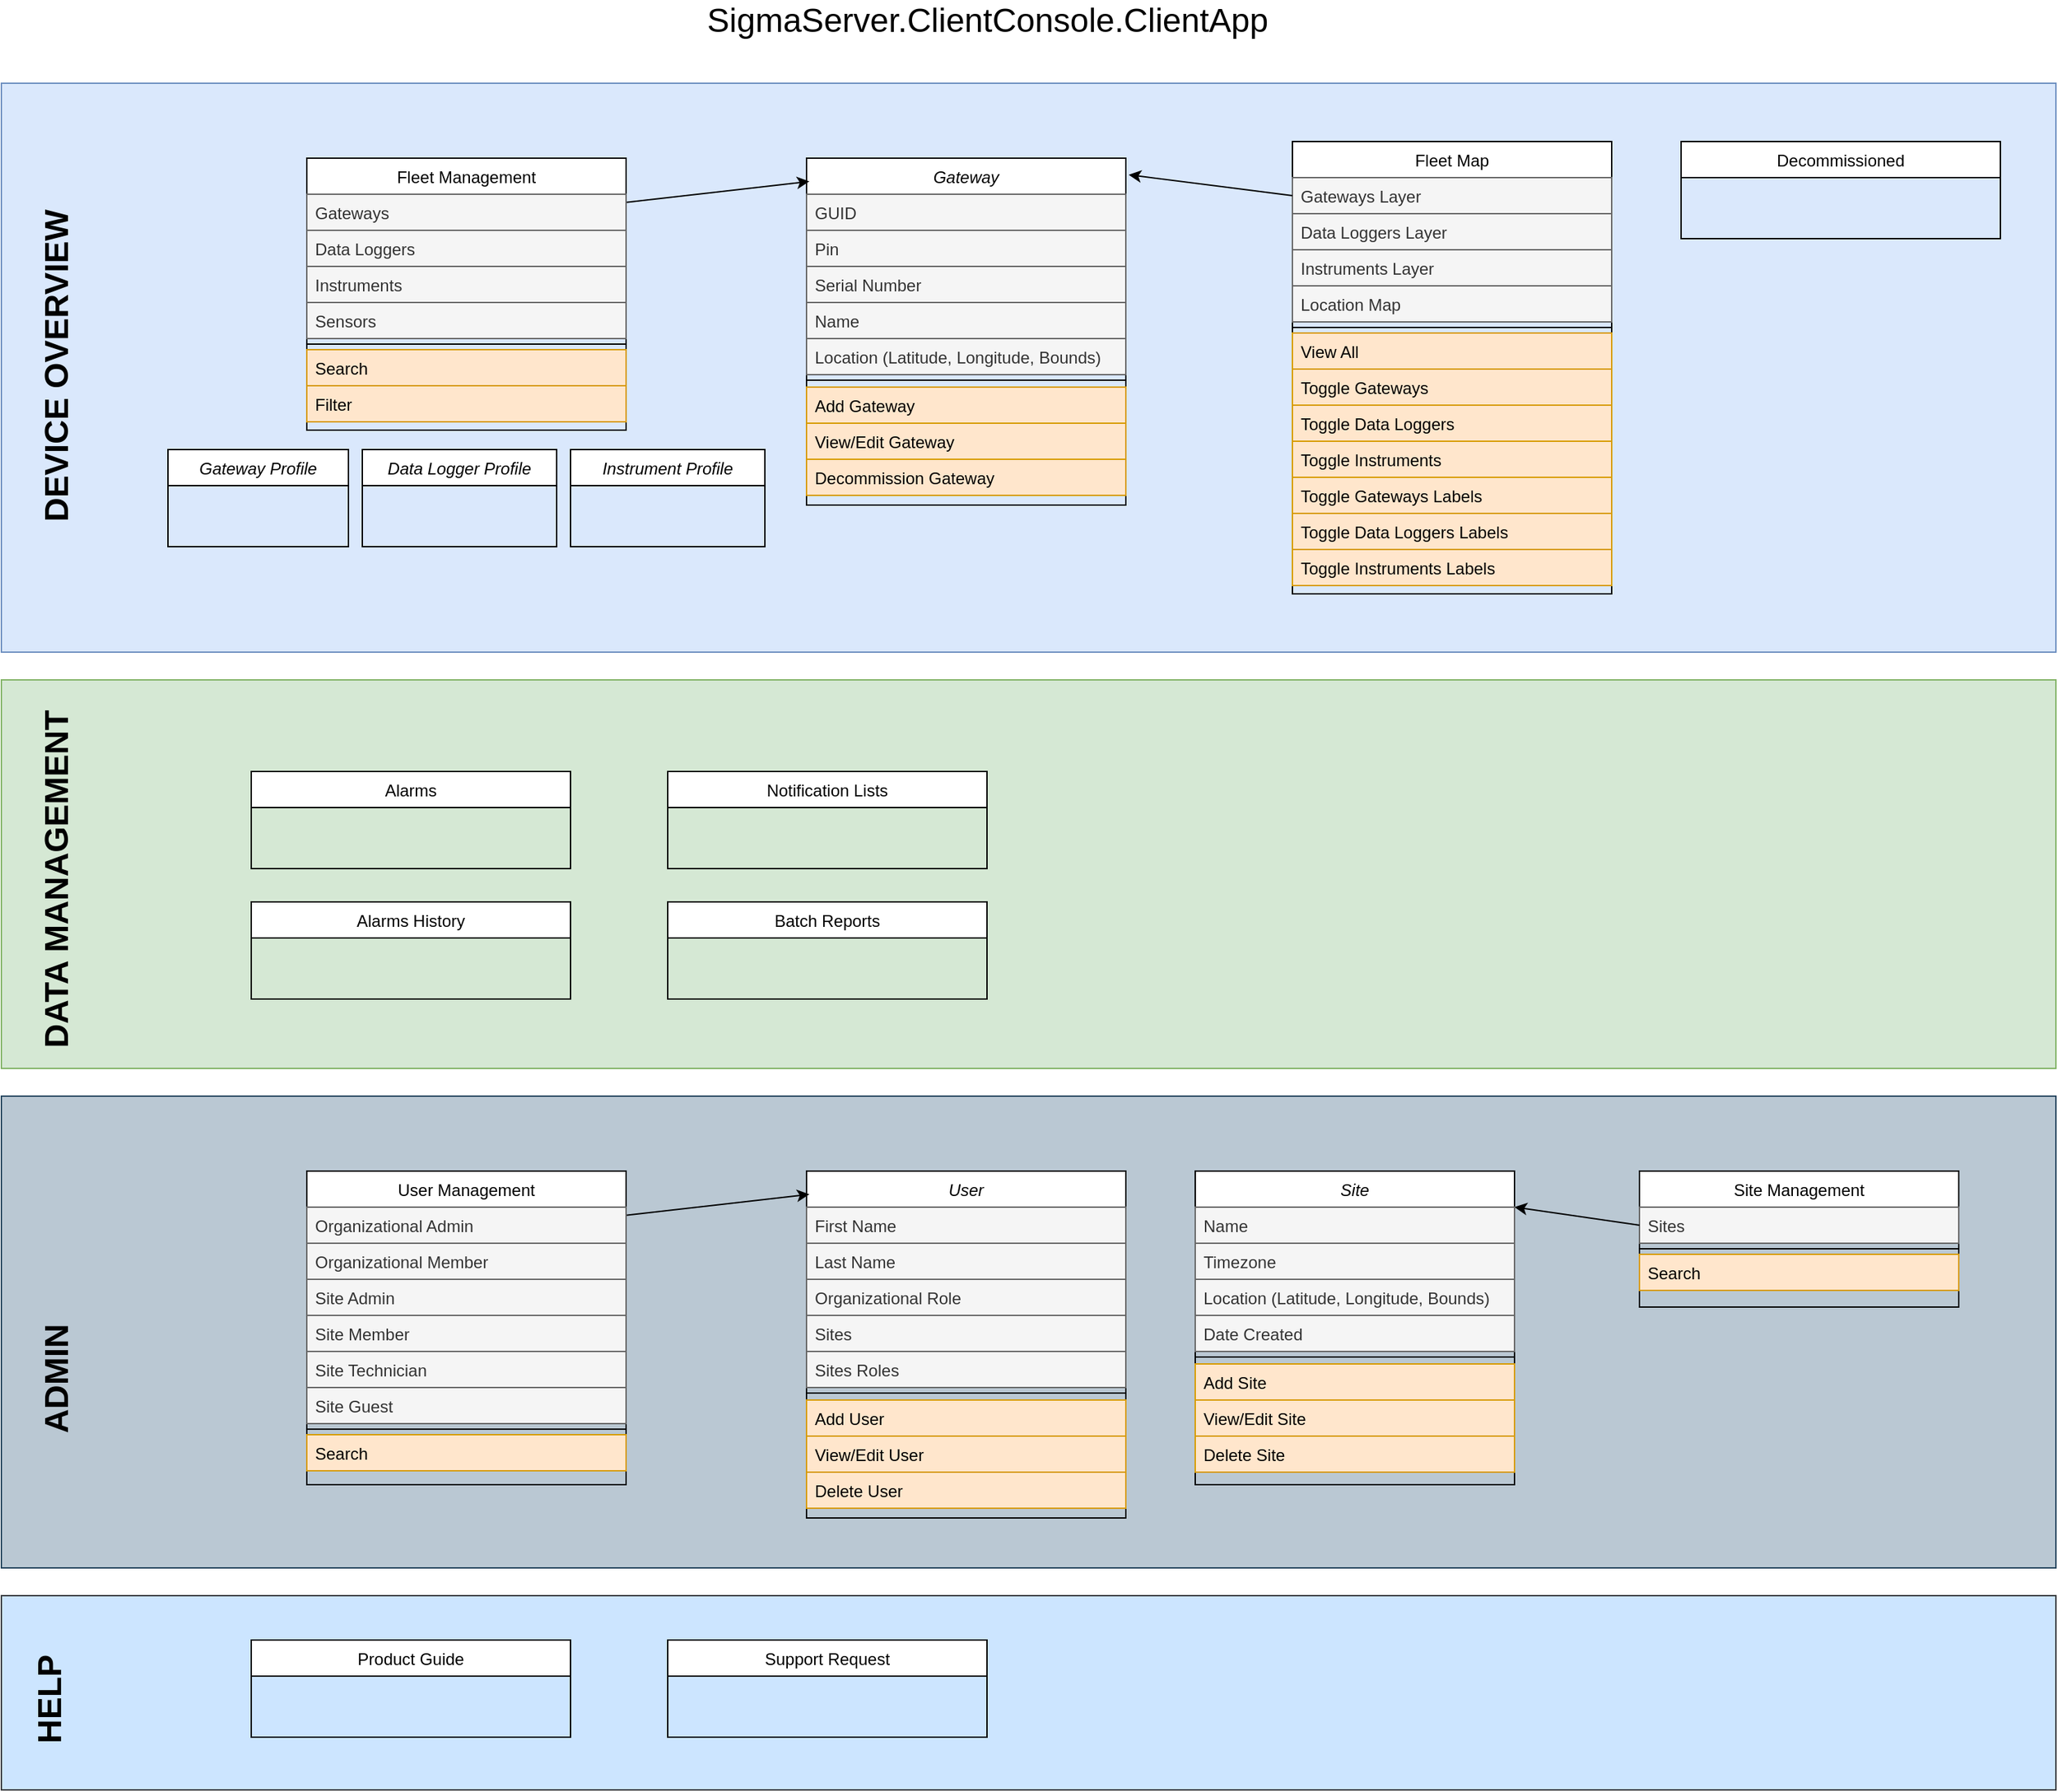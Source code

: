 <mxfile version="13.10.6" type="github">
  <diagram id="C5RBs43oDa-KdzZeNtuy" name="Page-1">
    <mxGraphModel dx="2806" dy="1123" grid="1" gridSize="10" guides="1" tooltips="1" connect="1" arrows="1" fold="1" page="1" pageScale="1" pageWidth="800" pageHeight="2500" math="0" shadow="0">
      <root>
        <mxCell id="WIyWlLk6GJQsqaUBKTNV-0" />
        <mxCell id="WIyWlLk6GJQsqaUBKTNV-1" parent="WIyWlLk6GJQsqaUBKTNV-0" />
        <mxCell id="J4vuRfyIaX_E_MZe33jE-20" value="" style="rounded=0;whiteSpace=wrap;html=1;fillColor=#dae8fc;strokeColor=#6c8ebf;" vertex="1" parent="WIyWlLk6GJQsqaUBKTNV-1">
          <mxGeometry x="-140" y="310" width="1480" height="410" as="geometry" />
        </mxCell>
        <mxCell id="J4vuRfyIaX_E_MZe33jE-21" value="&lt;div style=&quot;font-size: 24px;&quot;&gt;DEVICE OVERVIEW&lt;/div&gt;" style="text;html=1;resizable=0;autosize=1;align=center;verticalAlign=middle;points=[];fillColor=none;strokeColor=none;rounded=0;rotation=-90;fontSize=24;fontStyle=1" vertex="1" parent="WIyWlLk6GJQsqaUBKTNV-1">
          <mxGeometry x="-220" y="499" width="240" height="30" as="geometry" />
        </mxCell>
        <mxCell id="J4vuRfyIaX_E_MZe33jE-22" value="Fleet Map" style="swimlane;fontStyle=0;align=center;verticalAlign=top;childLayout=stackLayout;horizontal=1;startSize=26;horizontalStack=0;resizeParent=1;resizeLast=0;collapsible=1;marginBottom=0;rounded=0;shadow=0;strokeWidth=1;" vertex="1" parent="WIyWlLk6GJQsqaUBKTNV-1">
          <mxGeometry x="790" y="352" width="230" height="326" as="geometry">
            <mxRectangle x="550" y="140" width="160" height="26" as="alternateBounds" />
          </mxGeometry>
        </mxCell>
        <mxCell id="J4vuRfyIaX_E_MZe33jE-23" value="Gateways Layer" style="text;align=left;verticalAlign=top;spacingLeft=4;spacingRight=4;overflow=hidden;rotatable=0;points=[[0,0.5],[1,0.5]];portConstraint=eastwest;fillColor=#f5f5f5;strokeColor=#666666;fontColor=#333333;" vertex="1" parent="J4vuRfyIaX_E_MZe33jE-22">
          <mxGeometry y="26" width="230" height="26" as="geometry" />
        </mxCell>
        <mxCell id="J4vuRfyIaX_E_MZe33jE-24" value="Data Loggers Layer" style="text;align=left;verticalAlign=top;spacingLeft=4;spacingRight=4;overflow=hidden;rotatable=0;points=[[0,0.5],[1,0.5]];portConstraint=eastwest;rounded=0;shadow=0;html=0;fillColor=#f5f5f5;strokeColor=#666666;fontColor=#333333;" vertex="1" parent="J4vuRfyIaX_E_MZe33jE-22">
          <mxGeometry y="52" width="230" height="26" as="geometry" />
        </mxCell>
        <mxCell id="J4vuRfyIaX_E_MZe33jE-25" value="Instruments Layer" style="text;align=left;verticalAlign=top;spacingLeft=4;spacingRight=4;overflow=hidden;rotatable=0;points=[[0,0.5],[1,0.5]];portConstraint=eastwest;rounded=0;shadow=0;html=0;fillColor=#f5f5f5;strokeColor=#666666;fontColor=#333333;" vertex="1" parent="J4vuRfyIaX_E_MZe33jE-22">
          <mxGeometry y="78" width="230" height="26" as="geometry" />
        </mxCell>
        <mxCell id="J4vuRfyIaX_E_MZe33jE-26" value="Location Map" style="text;align=left;verticalAlign=top;spacingLeft=4;spacingRight=4;overflow=hidden;rotatable=0;points=[[0,0.5],[1,0.5]];portConstraint=eastwest;rounded=0;shadow=0;html=0;fillColor=#f5f5f5;strokeColor=#666666;fontColor=#333333;" vertex="1" parent="J4vuRfyIaX_E_MZe33jE-22">
          <mxGeometry y="104" width="230" height="26" as="geometry" />
        </mxCell>
        <mxCell id="J4vuRfyIaX_E_MZe33jE-28" value="" style="line;html=1;strokeWidth=1;align=left;verticalAlign=middle;spacingTop=-1;spacingLeft=3;spacingRight=3;rotatable=0;labelPosition=right;points=[];portConstraint=eastwest;" vertex="1" parent="J4vuRfyIaX_E_MZe33jE-22">
          <mxGeometry y="130" width="230" height="8" as="geometry" />
        </mxCell>
        <mxCell id="J4vuRfyIaX_E_MZe33jE-29" value="View All" style="text;align=left;verticalAlign=top;spacingLeft=4;spacingRight=4;overflow=hidden;rotatable=0;points=[[0,0.5],[1,0.5]];portConstraint=eastwest;fillColor=#ffe6cc;strokeColor=#d79b00;" vertex="1" parent="J4vuRfyIaX_E_MZe33jE-22">
          <mxGeometry y="138" width="230" height="26" as="geometry" />
        </mxCell>
        <mxCell id="J4vuRfyIaX_E_MZe33jE-36" value="Gateway" style="swimlane;fontStyle=2;align=center;verticalAlign=top;childLayout=stackLayout;horizontal=1;startSize=26;horizontalStack=0;resizeParent=1;resizeLast=0;collapsible=1;marginBottom=0;rounded=0;shadow=0;strokeWidth=1;" vertex="1" parent="WIyWlLk6GJQsqaUBKTNV-1">
          <mxGeometry x="440" y="364" width="230" height="250" as="geometry">
            <mxRectangle x="230" y="140" width="160" height="26" as="alternateBounds" />
          </mxGeometry>
        </mxCell>
        <mxCell id="J4vuRfyIaX_E_MZe33jE-37" value="GUID" style="text;align=left;verticalAlign=top;spacingLeft=4;spacingRight=4;overflow=hidden;rotatable=0;points=[[0,0.5],[1,0.5]];portConstraint=eastwest;rounded=0;shadow=0;html=0;fillColor=#f5f5f5;strokeColor=#666666;fontColor=#333333;" vertex="1" parent="J4vuRfyIaX_E_MZe33jE-36">
          <mxGeometry y="26" width="230" height="26" as="geometry" />
        </mxCell>
        <mxCell id="J4vuRfyIaX_E_MZe33jE-38" value="Pin" style="text;align=left;verticalAlign=top;spacingLeft=4;spacingRight=4;overflow=hidden;rotatable=0;points=[[0,0.5],[1,0.5]];portConstraint=eastwest;fillColor=#f5f5f5;strokeColor=#666666;fontColor=#333333;" vertex="1" parent="J4vuRfyIaX_E_MZe33jE-36">
          <mxGeometry y="52" width="230" height="26" as="geometry" />
        </mxCell>
        <mxCell id="J4vuRfyIaX_E_MZe33jE-39" value="Serial Number" style="text;align=left;verticalAlign=top;spacingLeft=4;spacingRight=4;overflow=hidden;rotatable=0;points=[[0,0.5],[1,0.5]];portConstraint=eastwest;rounded=0;shadow=0;html=0;fillColor=#f5f5f5;strokeColor=#666666;fontColor=#333333;" vertex="1" parent="J4vuRfyIaX_E_MZe33jE-36">
          <mxGeometry y="78" width="230" height="26" as="geometry" />
        </mxCell>
        <mxCell id="J4vuRfyIaX_E_MZe33jE-43" value="Name" style="text;align=left;verticalAlign=top;spacingLeft=4;spacingRight=4;overflow=hidden;rotatable=0;points=[[0,0.5],[1,0.5]];portConstraint=eastwest;rounded=0;shadow=0;html=0;fillColor=#f5f5f5;strokeColor=#666666;fontColor=#333333;" vertex="1" parent="J4vuRfyIaX_E_MZe33jE-36">
          <mxGeometry y="104" width="230" height="26" as="geometry" />
        </mxCell>
        <mxCell id="J4vuRfyIaX_E_MZe33jE-44" value="Location (Latitude, Longitude, Bounds)" style="text;align=left;verticalAlign=top;spacingLeft=4;spacingRight=4;overflow=hidden;rotatable=0;points=[[0,0.5],[1,0.5]];portConstraint=eastwest;rounded=0;shadow=0;html=0;fillColor=#f5f5f5;strokeColor=#666666;fontColor=#333333;" vertex="1" parent="J4vuRfyIaX_E_MZe33jE-36">
          <mxGeometry y="130" width="230" height="26" as="geometry" />
        </mxCell>
        <mxCell id="J4vuRfyIaX_E_MZe33jE-45" value="" style="line;html=1;strokeWidth=1;align=left;verticalAlign=middle;spacingTop=-1;spacingLeft=3;spacingRight=3;rotatable=0;labelPosition=right;points=[];portConstraint=eastwest;" vertex="1" parent="J4vuRfyIaX_E_MZe33jE-36">
          <mxGeometry y="156" width="230" height="8" as="geometry" />
        </mxCell>
        <mxCell id="J4vuRfyIaX_E_MZe33jE-32" value="Add Gateway" style="text;align=left;verticalAlign=top;spacingLeft=4;spacingRight=4;overflow=hidden;rotatable=0;points=[[0,0.5],[1,0.5]];portConstraint=eastwest;fillColor=#ffe6cc;strokeColor=#d79b00;" vertex="1" parent="WIyWlLk6GJQsqaUBKTNV-1">
          <mxGeometry x="440" y="529" width="230" height="26" as="geometry" />
        </mxCell>
        <mxCell id="J4vuRfyIaX_E_MZe33jE-33" value="View/Edit Gateway" style="text;align=left;verticalAlign=top;spacingLeft=4;spacingRight=4;overflow=hidden;rotatable=0;points=[[0,0.5],[1,0.5]];portConstraint=eastwest;fillColor=#ffe6cc;strokeColor=#d79b00;" vertex="1" parent="WIyWlLk6GJQsqaUBKTNV-1">
          <mxGeometry x="440" y="555" width="230" height="26" as="geometry" />
        </mxCell>
        <mxCell id="J4vuRfyIaX_E_MZe33jE-47" style="rounded=0;orthogonalLoop=1;jettySize=auto;html=1;entryX=0.009;entryY=0.067;entryDx=0;entryDy=0;entryPerimeter=0;" edge="1" parent="WIyWlLk6GJQsqaUBKTNV-1" target="J4vuRfyIaX_E_MZe33jE-36">
          <mxGeometry relative="1" as="geometry">
            <mxPoint x="300" y="397" as="sourcePoint" />
          </mxGeometry>
        </mxCell>
        <mxCell id="J4vuRfyIaX_E_MZe33jE-55" value="Data Logger Profile" style="swimlane;fontStyle=2;align=center;verticalAlign=top;childLayout=stackLayout;horizontal=1;startSize=26;horizontalStack=0;resizeParent=1;resizeLast=0;collapsible=1;marginBottom=0;rounded=0;shadow=0;strokeWidth=1;" vertex="1" parent="WIyWlLk6GJQsqaUBKTNV-1">
          <mxGeometry x="120" y="574" width="140" height="70" as="geometry">
            <mxRectangle x="230" y="140" width="160" height="26" as="alternateBounds" />
          </mxGeometry>
        </mxCell>
        <mxCell id="J4vuRfyIaX_E_MZe33jE-65" value="Decommissioned" style="swimlane;fontStyle=0;align=center;verticalAlign=top;childLayout=stackLayout;horizontal=1;startSize=26;horizontalStack=0;resizeParent=1;resizeLast=0;collapsible=1;marginBottom=0;rounded=0;shadow=0;strokeWidth=1;" vertex="1" parent="WIyWlLk6GJQsqaUBKTNV-1">
          <mxGeometry x="1070" y="352" width="230" height="70" as="geometry">
            <mxRectangle x="230" y="140" width="160" height="26" as="alternateBounds" />
          </mxGeometry>
        </mxCell>
        <mxCell id="J4vuRfyIaX_E_MZe33jE-66" value="Gateway Profile" style="swimlane;fontStyle=2;align=center;verticalAlign=top;childLayout=stackLayout;horizontal=1;startSize=26;horizontalStack=0;resizeParent=1;resizeLast=0;collapsible=1;marginBottom=0;rounded=0;shadow=0;strokeWidth=1;" vertex="1" parent="WIyWlLk6GJQsqaUBKTNV-1">
          <mxGeometry x="-20" y="574" width="130" height="70" as="geometry">
            <mxRectangle x="230" y="140" width="160" height="26" as="alternateBounds" />
          </mxGeometry>
        </mxCell>
        <mxCell id="J4vuRfyIaX_E_MZe33jE-34" value="Decommission Gateway" style="text;align=left;verticalAlign=top;spacingLeft=4;spacingRight=4;overflow=hidden;rotatable=0;points=[[0,0.5],[1,0.5]];portConstraint=eastwest;fillColor=#ffe6cc;strokeColor=#d79b00;" vertex="1" parent="WIyWlLk6GJQsqaUBKTNV-1">
          <mxGeometry x="440" y="581" width="230" height="26" as="geometry" />
        </mxCell>
        <mxCell id="J4vuRfyIaX_E_MZe33jE-81" value="Fleet Management" style="swimlane;fontStyle=0;align=center;verticalAlign=top;childLayout=stackLayout;horizontal=1;startSize=26;horizontalStack=0;resizeParent=1;resizeLast=0;collapsible=1;marginBottom=0;rounded=0;shadow=0;strokeWidth=1;" vertex="1" parent="WIyWlLk6GJQsqaUBKTNV-1">
          <mxGeometry x="80" y="364" width="230" height="196" as="geometry">
            <mxRectangle x="550" y="140" width="160" height="26" as="alternateBounds" />
          </mxGeometry>
        </mxCell>
        <mxCell id="J4vuRfyIaX_E_MZe33jE-82" value="Gateways" style="text;align=left;verticalAlign=top;spacingLeft=4;spacingRight=4;overflow=hidden;rotatable=0;points=[[0,0.5],[1,0.5]];portConstraint=eastwest;fillColor=#f5f5f5;strokeColor=#666666;fontColor=#333333;" vertex="1" parent="J4vuRfyIaX_E_MZe33jE-81">
          <mxGeometry y="26" width="230" height="26" as="geometry" />
        </mxCell>
        <mxCell id="J4vuRfyIaX_E_MZe33jE-83" value="Data Loggers" style="text;align=left;verticalAlign=top;spacingLeft=4;spacingRight=4;overflow=hidden;rotatable=0;points=[[0,0.5],[1,0.5]];portConstraint=eastwest;rounded=0;shadow=0;html=0;fillColor=#f5f5f5;strokeColor=#666666;fontColor=#333333;" vertex="1" parent="J4vuRfyIaX_E_MZe33jE-81">
          <mxGeometry y="52" width="230" height="26" as="geometry" />
        </mxCell>
        <mxCell id="J4vuRfyIaX_E_MZe33jE-84" value="Instruments" style="text;align=left;verticalAlign=top;spacingLeft=4;spacingRight=4;overflow=hidden;rotatable=0;points=[[0,0.5],[1,0.5]];portConstraint=eastwest;rounded=0;shadow=0;html=0;fillColor=#f5f5f5;strokeColor=#666666;fontColor=#333333;" vertex="1" parent="J4vuRfyIaX_E_MZe33jE-81">
          <mxGeometry y="78" width="230" height="26" as="geometry" />
        </mxCell>
        <mxCell id="J4vuRfyIaX_E_MZe33jE-85" value="Sensors" style="text;align=left;verticalAlign=top;spacingLeft=4;spacingRight=4;overflow=hidden;rotatable=0;points=[[0,0.5],[1,0.5]];portConstraint=eastwest;rounded=0;shadow=0;html=0;fillColor=#f5f5f5;strokeColor=#666666;fontColor=#333333;" vertex="1" parent="J4vuRfyIaX_E_MZe33jE-81">
          <mxGeometry y="104" width="230" height="26" as="geometry" />
        </mxCell>
        <mxCell id="J4vuRfyIaX_E_MZe33jE-86" value="" style="line;html=1;strokeWidth=1;align=left;verticalAlign=middle;spacingTop=-1;spacingLeft=3;spacingRight=3;rotatable=0;labelPosition=right;points=[];portConstraint=eastwest;" vertex="1" parent="J4vuRfyIaX_E_MZe33jE-81">
          <mxGeometry y="130" width="230" height="8" as="geometry" />
        </mxCell>
        <mxCell id="J4vuRfyIaX_E_MZe33jE-87" value="Search" style="text;align=left;verticalAlign=top;spacingLeft=4;spacingRight=4;overflow=hidden;rotatable=0;points=[[0,0.5],[1,0.5]];portConstraint=eastwest;fillColor=#ffe6cc;strokeColor=#d79b00;" vertex="1" parent="J4vuRfyIaX_E_MZe33jE-81">
          <mxGeometry y="138" width="230" height="26" as="geometry" />
        </mxCell>
        <mxCell id="J4vuRfyIaX_E_MZe33jE-88" value="Filter" style="text;align=left;verticalAlign=top;spacingLeft=4;spacingRight=4;overflow=hidden;rotatable=0;points=[[0,0.5],[1,0.5]];portConstraint=eastwest;fillColor=#ffe6cc;strokeColor=#d79b00;" vertex="1" parent="J4vuRfyIaX_E_MZe33jE-81">
          <mxGeometry y="164" width="230" height="26" as="geometry" />
        </mxCell>
        <mxCell id="J4vuRfyIaX_E_MZe33jE-30" value="Toggle Gateways" style="text;align=left;verticalAlign=top;spacingLeft=4;spacingRight=4;overflow=hidden;rotatable=0;points=[[0,0.5],[1,0.5]];portConstraint=eastwest;fillColor=#ffe6cc;strokeColor=#d79b00;" vertex="1" parent="WIyWlLk6GJQsqaUBKTNV-1">
          <mxGeometry x="790" y="516" width="230" height="26" as="geometry" />
        </mxCell>
        <mxCell id="J4vuRfyIaX_E_MZe33jE-89" value="Toggle Data Loggers" style="text;align=left;verticalAlign=top;spacingLeft=4;spacingRight=4;overflow=hidden;rotatable=0;points=[[0,0.5],[1,0.5]];portConstraint=eastwest;fillColor=#ffe6cc;strokeColor=#d79b00;" vertex="1" parent="WIyWlLk6GJQsqaUBKTNV-1">
          <mxGeometry x="790" y="542" width="230" height="26" as="geometry" />
        </mxCell>
        <mxCell id="J4vuRfyIaX_E_MZe33jE-90" value="Toggle Instruments" style="text;align=left;verticalAlign=top;spacingLeft=4;spacingRight=4;overflow=hidden;rotatable=0;points=[[0,0.5],[1,0.5]];portConstraint=eastwest;fillColor=#ffe6cc;strokeColor=#d79b00;" vertex="1" parent="WIyWlLk6GJQsqaUBKTNV-1">
          <mxGeometry x="790" y="568" width="230" height="26" as="geometry" />
        </mxCell>
        <mxCell id="J4vuRfyIaX_E_MZe33jE-92" value="Toggle Gateways Labels" style="text;align=left;verticalAlign=top;spacingLeft=4;spacingRight=4;overflow=hidden;rotatable=0;points=[[0,0.5],[1,0.5]];portConstraint=eastwest;fillColor=#ffe6cc;strokeColor=#d79b00;" vertex="1" parent="WIyWlLk6GJQsqaUBKTNV-1">
          <mxGeometry x="790" y="594" width="230" height="26" as="geometry" />
        </mxCell>
        <mxCell id="J4vuRfyIaX_E_MZe33jE-93" value="Toggle Data Loggers Labels" style="text;align=left;verticalAlign=top;spacingLeft=4;spacingRight=4;overflow=hidden;rotatable=0;points=[[0,0.5],[1,0.5]];portConstraint=eastwest;fillColor=#ffe6cc;strokeColor=#d79b00;" vertex="1" parent="WIyWlLk6GJQsqaUBKTNV-1">
          <mxGeometry x="790" y="620" width="230" height="26" as="geometry" />
        </mxCell>
        <mxCell id="J4vuRfyIaX_E_MZe33jE-94" value="Toggle Instruments Labels" style="text;align=left;verticalAlign=top;spacingLeft=4;spacingRight=4;overflow=hidden;rotatable=0;points=[[0,0.5],[1,0.5]];portConstraint=eastwest;fillColor=#ffe6cc;strokeColor=#d79b00;" vertex="1" parent="WIyWlLk6GJQsqaUBKTNV-1">
          <mxGeometry x="790" y="646" width="230" height="26" as="geometry" />
        </mxCell>
        <mxCell id="J4vuRfyIaX_E_MZe33jE-95" style="rounded=0;orthogonalLoop=1;jettySize=auto;html=1;exitX=0;exitY=0.5;exitDx=0;exitDy=0;entryX=1.009;entryY=0.048;entryDx=0;entryDy=0;entryPerimeter=0;" edge="1" parent="WIyWlLk6GJQsqaUBKTNV-1" source="J4vuRfyIaX_E_MZe33jE-23" target="J4vuRfyIaX_E_MZe33jE-36">
          <mxGeometry relative="1" as="geometry">
            <mxPoint x="700" y="390.25" as="sourcePoint" />
            <mxPoint x="660" y="200" as="targetPoint" />
          </mxGeometry>
        </mxCell>
        <mxCell id="J4vuRfyIaX_E_MZe33jE-96" value="Instrument Profile" style="swimlane;fontStyle=2;align=center;verticalAlign=top;childLayout=stackLayout;horizontal=1;startSize=26;horizontalStack=0;resizeParent=1;resizeLast=0;collapsible=1;marginBottom=0;rounded=0;shadow=0;strokeWidth=1;" vertex="1" parent="WIyWlLk6GJQsqaUBKTNV-1">
          <mxGeometry x="270" y="574" width="140" height="70" as="geometry">
            <mxRectangle x="230" y="140" width="160" height="26" as="alternateBounds" />
          </mxGeometry>
        </mxCell>
        <mxCell id="J4vuRfyIaX_E_MZe33jE-98" value="" style="rounded=0;whiteSpace=wrap;html=1;fillColor=#d5e8d4;strokeColor=#82b366;" vertex="1" parent="WIyWlLk6GJQsqaUBKTNV-1">
          <mxGeometry x="-140" y="740" width="1480" height="280" as="geometry" />
        </mxCell>
        <mxCell id="J4vuRfyIaX_E_MZe33jE-99" value="&lt;div&gt;DATA MANAGEMENT&lt;/div&gt;" style="text;html=1;resizable=0;autosize=1;align=center;verticalAlign=middle;points=[];fillColor=none;strokeColor=none;rounded=0;rotation=-90;fontSize=24;fontStyle=1" vertex="1" parent="WIyWlLk6GJQsqaUBKTNV-1">
          <mxGeometry x="-230" y="869" width="260" height="30" as="geometry" />
        </mxCell>
        <mxCell id="J4vuRfyIaX_E_MZe33jE-119" value="Notification Lists" style="swimlane;fontStyle=0;align=center;verticalAlign=top;childLayout=stackLayout;horizontal=1;startSize=26;horizontalStack=0;resizeParent=1;resizeLast=0;collapsible=1;marginBottom=0;rounded=0;shadow=0;strokeWidth=1;" vertex="1" parent="WIyWlLk6GJQsqaUBKTNV-1">
          <mxGeometry x="340" y="806" width="230" height="70" as="geometry">
            <mxRectangle x="230" y="140" width="160" height="26" as="alternateBounds" />
          </mxGeometry>
        </mxCell>
        <mxCell id="J4vuRfyIaX_E_MZe33jE-137" value="Alarms History" style="swimlane;fontStyle=0;align=center;verticalAlign=top;childLayout=stackLayout;horizontal=1;startSize=26;horizontalStack=0;resizeParent=1;resizeLast=0;collapsible=1;marginBottom=0;rounded=0;shadow=0;strokeWidth=1;" vertex="1" parent="WIyWlLk6GJQsqaUBKTNV-1">
          <mxGeometry x="40" y="900" width="230" height="70" as="geometry">
            <mxRectangle x="230" y="140" width="160" height="26" as="alternateBounds" />
          </mxGeometry>
        </mxCell>
        <mxCell id="J4vuRfyIaX_E_MZe33jE-138" value="Alarms" style="swimlane;fontStyle=0;align=center;verticalAlign=top;childLayout=stackLayout;horizontal=1;startSize=26;horizontalStack=0;resizeParent=1;resizeLast=0;collapsible=1;marginBottom=0;rounded=0;shadow=0;strokeWidth=1;" vertex="1" parent="WIyWlLk6GJQsqaUBKTNV-1">
          <mxGeometry x="40" y="806" width="230" height="70" as="geometry">
            <mxRectangle x="230" y="140" width="160" height="26" as="alternateBounds" />
          </mxGeometry>
        </mxCell>
        <mxCell id="J4vuRfyIaX_E_MZe33jE-139" value="Batch Reports" style="swimlane;fontStyle=0;align=center;verticalAlign=top;childLayout=stackLayout;horizontal=1;startSize=26;horizontalStack=0;resizeParent=1;resizeLast=0;collapsible=1;marginBottom=0;rounded=0;shadow=0;strokeWidth=1;" vertex="1" parent="WIyWlLk6GJQsqaUBKTNV-1">
          <mxGeometry x="340" y="900" width="230" height="70" as="geometry">
            <mxRectangle x="230" y="140" width="160" height="26" as="alternateBounds" />
          </mxGeometry>
        </mxCell>
        <mxCell id="J4vuRfyIaX_E_MZe33jE-140" value="SigmaServer.ClientConsole.ClientApp" style="text;html=1;resizable=0;autosize=1;align=center;verticalAlign=middle;points=[];fillColor=none;strokeColor=none;rounded=0;fontSize=24;" vertex="1" parent="WIyWlLk6GJQsqaUBKTNV-1">
          <mxGeometry x="360" y="250" width="420" height="30" as="geometry" />
        </mxCell>
        <mxCell id="J4vuRfyIaX_E_MZe33jE-141" value="" style="rounded=0;whiteSpace=wrap;html=1;fillColor=#bac8d3;strokeColor=#23445d;" vertex="1" parent="WIyWlLk6GJQsqaUBKTNV-1">
          <mxGeometry x="-140" y="1040" width="1480" height="340" as="geometry" />
        </mxCell>
        <mxCell id="J4vuRfyIaX_E_MZe33jE-142" value="&lt;div&gt;ADMIN&lt;/div&gt;" style="text;html=1;resizable=0;autosize=1;align=center;verticalAlign=middle;points=[];fillColor=none;strokeColor=none;rounded=0;rotation=-90;fontSize=24;fontStyle=1" vertex="1" parent="WIyWlLk6GJQsqaUBKTNV-1">
          <mxGeometry x="-145" y="1229" width="90" height="30" as="geometry" />
        </mxCell>
        <mxCell id="J4vuRfyIaX_E_MZe33jE-143" value="Site Management" style="swimlane;fontStyle=0;align=center;verticalAlign=top;childLayout=stackLayout;horizontal=1;startSize=26;horizontalStack=0;resizeParent=1;resizeLast=0;collapsible=1;marginBottom=0;rounded=0;shadow=0;strokeWidth=1;" vertex="1" parent="WIyWlLk6GJQsqaUBKTNV-1">
          <mxGeometry x="1040" y="1094" width="230" height="98" as="geometry">
            <mxRectangle x="550" y="140" width="160" height="26" as="alternateBounds" />
          </mxGeometry>
        </mxCell>
        <mxCell id="J4vuRfyIaX_E_MZe33jE-144" value="Sites" style="text;align=left;verticalAlign=top;spacingLeft=4;spacingRight=4;overflow=hidden;rotatable=0;points=[[0,0.5],[1,0.5]];portConstraint=eastwest;fillColor=#f5f5f5;strokeColor=#666666;fontColor=#333333;" vertex="1" parent="J4vuRfyIaX_E_MZe33jE-143">
          <mxGeometry y="26" width="230" height="26" as="geometry" />
        </mxCell>
        <mxCell id="J4vuRfyIaX_E_MZe33jE-148" value="" style="line;html=1;strokeWidth=1;align=left;verticalAlign=middle;spacingTop=-1;spacingLeft=3;spacingRight=3;rotatable=0;labelPosition=right;points=[];portConstraint=eastwest;" vertex="1" parent="J4vuRfyIaX_E_MZe33jE-143">
          <mxGeometry y="52" width="230" height="8" as="geometry" />
        </mxCell>
        <mxCell id="J4vuRfyIaX_E_MZe33jE-149" value="Search" style="text;align=left;verticalAlign=top;spacingLeft=4;spacingRight=4;overflow=hidden;rotatable=0;points=[[0,0.5],[1,0.5]];portConstraint=eastwest;fillColor=#ffe6cc;strokeColor=#d79b00;" vertex="1" parent="J4vuRfyIaX_E_MZe33jE-143">
          <mxGeometry y="60" width="230" height="26" as="geometry" />
        </mxCell>
        <mxCell id="J4vuRfyIaX_E_MZe33jE-150" value="User" style="swimlane;fontStyle=2;align=center;verticalAlign=top;childLayout=stackLayout;horizontal=1;startSize=26;horizontalStack=0;resizeParent=1;resizeLast=0;collapsible=1;marginBottom=0;rounded=0;shadow=0;strokeWidth=1;" vertex="1" parent="WIyWlLk6GJQsqaUBKTNV-1">
          <mxGeometry x="440" y="1094" width="230" height="250" as="geometry">
            <mxRectangle x="230" y="140" width="160" height="26" as="alternateBounds" />
          </mxGeometry>
        </mxCell>
        <mxCell id="J4vuRfyIaX_E_MZe33jE-151" value="First Name" style="text;align=left;verticalAlign=top;spacingLeft=4;spacingRight=4;overflow=hidden;rotatable=0;points=[[0,0.5],[1,0.5]];portConstraint=eastwest;rounded=0;shadow=0;html=0;fillColor=#f5f5f5;strokeColor=#666666;fontColor=#333333;" vertex="1" parent="J4vuRfyIaX_E_MZe33jE-150">
          <mxGeometry y="26" width="230" height="26" as="geometry" />
        </mxCell>
        <mxCell id="J4vuRfyIaX_E_MZe33jE-152" value="Last Name" style="text;align=left;verticalAlign=top;spacingLeft=4;spacingRight=4;overflow=hidden;rotatable=0;points=[[0,0.5],[1,0.5]];portConstraint=eastwest;fillColor=#f5f5f5;strokeColor=#666666;fontColor=#333333;" vertex="1" parent="J4vuRfyIaX_E_MZe33jE-150">
          <mxGeometry y="52" width="230" height="26" as="geometry" />
        </mxCell>
        <mxCell id="J4vuRfyIaX_E_MZe33jE-153" value="Organizational Role" style="text;align=left;verticalAlign=top;spacingLeft=4;spacingRight=4;overflow=hidden;rotatable=0;points=[[0,0.5],[1,0.5]];portConstraint=eastwest;rounded=0;shadow=0;html=0;fillColor=#f5f5f5;strokeColor=#666666;fontColor=#333333;" vertex="1" parent="J4vuRfyIaX_E_MZe33jE-150">
          <mxGeometry y="78" width="230" height="26" as="geometry" />
        </mxCell>
        <mxCell id="J4vuRfyIaX_E_MZe33jE-154" value="Sites" style="text;align=left;verticalAlign=top;spacingLeft=4;spacingRight=4;overflow=hidden;rotatable=0;points=[[0,0.5],[1,0.5]];portConstraint=eastwest;rounded=0;shadow=0;html=0;fillColor=#f5f5f5;strokeColor=#666666;fontColor=#333333;" vertex="1" parent="J4vuRfyIaX_E_MZe33jE-150">
          <mxGeometry y="104" width="230" height="26" as="geometry" />
        </mxCell>
        <mxCell id="J4vuRfyIaX_E_MZe33jE-155" value="Sites Roles" style="text;align=left;verticalAlign=top;spacingLeft=4;spacingRight=4;overflow=hidden;rotatable=0;points=[[0,0.5],[1,0.5]];portConstraint=eastwest;rounded=0;shadow=0;html=0;fillColor=#f5f5f5;strokeColor=#666666;fontColor=#333333;" vertex="1" parent="J4vuRfyIaX_E_MZe33jE-150">
          <mxGeometry y="130" width="230" height="26" as="geometry" />
        </mxCell>
        <mxCell id="J4vuRfyIaX_E_MZe33jE-156" value="" style="line;html=1;strokeWidth=1;align=left;verticalAlign=middle;spacingTop=-1;spacingLeft=3;spacingRight=3;rotatable=0;labelPosition=right;points=[];portConstraint=eastwest;" vertex="1" parent="J4vuRfyIaX_E_MZe33jE-150">
          <mxGeometry y="156" width="230" height="8" as="geometry" />
        </mxCell>
        <mxCell id="J4vuRfyIaX_E_MZe33jE-157" value="Add User" style="text;align=left;verticalAlign=top;spacingLeft=4;spacingRight=4;overflow=hidden;rotatable=0;points=[[0,0.5],[1,0.5]];portConstraint=eastwest;fillColor=#ffe6cc;strokeColor=#d79b00;" vertex="1" parent="WIyWlLk6GJQsqaUBKTNV-1">
          <mxGeometry x="440" y="1259" width="230" height="26" as="geometry" />
        </mxCell>
        <mxCell id="J4vuRfyIaX_E_MZe33jE-158" value="View/Edit User" style="text;align=left;verticalAlign=top;spacingLeft=4;spacingRight=4;overflow=hidden;rotatable=0;points=[[0,0.5],[1,0.5]];portConstraint=eastwest;fillColor=#ffe6cc;strokeColor=#d79b00;" vertex="1" parent="WIyWlLk6GJQsqaUBKTNV-1">
          <mxGeometry x="440" y="1285" width="230" height="26" as="geometry" />
        </mxCell>
        <mxCell id="J4vuRfyIaX_E_MZe33jE-159" style="rounded=0;orthogonalLoop=1;jettySize=auto;html=1;entryX=0.009;entryY=0.067;entryDx=0;entryDy=0;entryPerimeter=0;" edge="1" target="J4vuRfyIaX_E_MZe33jE-150" parent="WIyWlLk6GJQsqaUBKTNV-1">
          <mxGeometry relative="1" as="geometry">
            <mxPoint x="300" y="1127" as="sourcePoint" />
          </mxGeometry>
        </mxCell>
        <mxCell id="J4vuRfyIaX_E_MZe33jE-163" value="Delete User" style="text;align=left;verticalAlign=top;spacingLeft=4;spacingRight=4;overflow=hidden;rotatable=0;points=[[0,0.5],[1,0.5]];portConstraint=eastwest;fillColor=#ffe6cc;strokeColor=#d79b00;" vertex="1" parent="WIyWlLk6GJQsqaUBKTNV-1">
          <mxGeometry x="440" y="1311" width="230" height="26" as="geometry" />
        </mxCell>
        <mxCell id="J4vuRfyIaX_E_MZe33jE-164" value="User Management" style="swimlane;fontStyle=0;align=center;verticalAlign=top;childLayout=stackLayout;horizontal=1;startSize=26;horizontalStack=0;resizeParent=1;resizeLast=0;collapsible=1;marginBottom=0;rounded=0;shadow=0;strokeWidth=1;" vertex="1" parent="WIyWlLk6GJQsqaUBKTNV-1">
          <mxGeometry x="80" y="1094" width="230" height="226" as="geometry">
            <mxRectangle x="550" y="140" width="160" height="26" as="alternateBounds" />
          </mxGeometry>
        </mxCell>
        <mxCell id="J4vuRfyIaX_E_MZe33jE-165" value="Organizational Admin" style="text;align=left;verticalAlign=top;spacingLeft=4;spacingRight=4;overflow=hidden;rotatable=0;points=[[0,0.5],[1,0.5]];portConstraint=eastwest;fillColor=#f5f5f5;strokeColor=#666666;fontColor=#333333;" vertex="1" parent="J4vuRfyIaX_E_MZe33jE-164">
          <mxGeometry y="26" width="230" height="26" as="geometry" />
        </mxCell>
        <mxCell id="J4vuRfyIaX_E_MZe33jE-166" value="Organizational Member" style="text;align=left;verticalAlign=top;spacingLeft=4;spacingRight=4;overflow=hidden;rotatable=0;points=[[0,0.5],[1,0.5]];portConstraint=eastwest;rounded=0;shadow=0;html=0;fillColor=#f5f5f5;strokeColor=#666666;fontColor=#333333;" vertex="1" parent="J4vuRfyIaX_E_MZe33jE-164">
          <mxGeometry y="52" width="230" height="26" as="geometry" />
        </mxCell>
        <mxCell id="J4vuRfyIaX_E_MZe33jE-167" value="Site Admin" style="text;align=left;verticalAlign=top;spacingLeft=4;spacingRight=4;overflow=hidden;rotatable=0;points=[[0,0.5],[1,0.5]];portConstraint=eastwest;rounded=0;shadow=0;html=0;fillColor=#f5f5f5;strokeColor=#666666;fontColor=#333333;" vertex="1" parent="J4vuRfyIaX_E_MZe33jE-164">
          <mxGeometry y="78" width="230" height="26" as="geometry" />
        </mxCell>
        <mxCell id="J4vuRfyIaX_E_MZe33jE-168" value="Site Member" style="text;align=left;verticalAlign=top;spacingLeft=4;spacingRight=4;overflow=hidden;rotatable=0;points=[[0,0.5],[1,0.5]];portConstraint=eastwest;rounded=0;shadow=0;html=0;fillColor=#f5f5f5;strokeColor=#666666;fontColor=#333333;" vertex="1" parent="J4vuRfyIaX_E_MZe33jE-164">
          <mxGeometry y="104" width="230" height="26" as="geometry" />
        </mxCell>
        <mxCell id="J4vuRfyIaX_E_MZe33jE-187" value="Site Technician" style="text;align=left;verticalAlign=top;spacingLeft=4;spacingRight=4;overflow=hidden;rotatable=0;points=[[0,0.5],[1,0.5]];portConstraint=eastwest;rounded=0;shadow=0;html=0;fillColor=#f5f5f5;strokeColor=#666666;fontColor=#333333;" vertex="1" parent="J4vuRfyIaX_E_MZe33jE-164">
          <mxGeometry y="130" width="230" height="26" as="geometry" />
        </mxCell>
        <mxCell id="J4vuRfyIaX_E_MZe33jE-186" value="Site Guest" style="text;align=left;verticalAlign=top;spacingLeft=4;spacingRight=4;overflow=hidden;rotatable=0;points=[[0,0.5],[1,0.5]];portConstraint=eastwest;rounded=0;shadow=0;html=0;fillColor=#f5f5f5;strokeColor=#666666;fontColor=#333333;" vertex="1" parent="J4vuRfyIaX_E_MZe33jE-164">
          <mxGeometry y="156" width="230" height="26" as="geometry" />
        </mxCell>
        <mxCell id="J4vuRfyIaX_E_MZe33jE-169" value="" style="line;html=1;strokeWidth=1;align=left;verticalAlign=middle;spacingTop=-1;spacingLeft=3;spacingRight=3;rotatable=0;labelPosition=right;points=[];portConstraint=eastwest;" vertex="1" parent="J4vuRfyIaX_E_MZe33jE-164">
          <mxGeometry y="182" width="230" height="8" as="geometry" />
        </mxCell>
        <mxCell id="J4vuRfyIaX_E_MZe33jE-170" value="Search" style="text;align=left;verticalAlign=top;spacingLeft=4;spacingRight=4;overflow=hidden;rotatable=0;points=[[0,0.5],[1,0.5]];portConstraint=eastwest;fillColor=#ffe6cc;strokeColor=#d79b00;" vertex="1" parent="J4vuRfyIaX_E_MZe33jE-164">
          <mxGeometry y="190" width="230" height="26" as="geometry" />
        </mxCell>
        <mxCell id="J4vuRfyIaX_E_MZe33jE-178" style="rounded=0;orthogonalLoop=1;jettySize=auto;html=1;exitX=0;exitY=0.5;exitDx=0;exitDy=0;" edge="1" source="J4vuRfyIaX_E_MZe33jE-144" parent="WIyWlLk6GJQsqaUBKTNV-1">
          <mxGeometry relative="1" as="geometry">
            <mxPoint x="700" y="1120.25" as="sourcePoint" />
            <mxPoint x="950" y="1120" as="targetPoint" />
          </mxGeometry>
        </mxCell>
        <mxCell id="J4vuRfyIaX_E_MZe33jE-180" value="" style="rounded=0;whiteSpace=wrap;html=1;fillColor=#cce5ff;strokeColor=#36393d;" vertex="1" parent="WIyWlLk6GJQsqaUBKTNV-1">
          <mxGeometry x="-140" y="1400" width="1480" height="140" as="geometry" />
        </mxCell>
        <mxCell id="J4vuRfyIaX_E_MZe33jE-181" value="&lt;div&gt;HELP&lt;/div&gt;" style="text;html=1;resizable=0;autosize=1;align=center;verticalAlign=middle;points=[];fillColor=none;strokeColor=none;rounded=0;rotation=-90;fontSize=24;fontStyle=1" vertex="1" parent="WIyWlLk6GJQsqaUBKTNV-1">
          <mxGeometry x="-145" y="1460" width="80" height="30" as="geometry" />
        </mxCell>
        <mxCell id="J4vuRfyIaX_E_MZe33jE-182" value="Support Request" style="swimlane;fontStyle=0;align=center;verticalAlign=top;childLayout=stackLayout;horizontal=1;startSize=26;horizontalStack=0;resizeParent=1;resizeLast=0;collapsible=1;marginBottom=0;rounded=0;shadow=0;strokeWidth=1;" vertex="1" parent="WIyWlLk6GJQsqaUBKTNV-1">
          <mxGeometry x="340" y="1432" width="230" height="70" as="geometry">
            <mxRectangle x="230" y="140" width="160" height="26" as="alternateBounds" />
          </mxGeometry>
        </mxCell>
        <mxCell id="J4vuRfyIaX_E_MZe33jE-184" value="Product Guide" style="swimlane;fontStyle=0;align=center;verticalAlign=top;childLayout=stackLayout;horizontal=1;startSize=26;horizontalStack=0;resizeParent=1;resizeLast=0;collapsible=1;marginBottom=0;rounded=0;shadow=0;strokeWidth=1;" vertex="1" parent="WIyWlLk6GJQsqaUBKTNV-1">
          <mxGeometry x="40" y="1432" width="230" height="70" as="geometry">
            <mxRectangle x="230" y="140" width="160" height="26" as="alternateBounds" />
          </mxGeometry>
        </mxCell>
        <mxCell id="J4vuRfyIaX_E_MZe33jE-188" value="Site" style="swimlane;fontStyle=2;align=center;verticalAlign=top;childLayout=stackLayout;horizontal=1;startSize=26;horizontalStack=0;resizeParent=1;resizeLast=0;collapsible=1;marginBottom=0;rounded=0;shadow=0;strokeWidth=1;" vertex="1" parent="WIyWlLk6GJQsqaUBKTNV-1">
          <mxGeometry x="720" y="1094" width="230" height="226" as="geometry">
            <mxRectangle x="230" y="140" width="160" height="26" as="alternateBounds" />
          </mxGeometry>
        </mxCell>
        <mxCell id="J4vuRfyIaX_E_MZe33jE-189" value="Name" style="text;align=left;verticalAlign=top;spacingLeft=4;spacingRight=4;overflow=hidden;rotatable=0;points=[[0,0.5],[1,0.5]];portConstraint=eastwest;rounded=0;shadow=0;html=0;fillColor=#f5f5f5;strokeColor=#666666;fontColor=#333333;" vertex="1" parent="J4vuRfyIaX_E_MZe33jE-188">
          <mxGeometry y="26" width="230" height="26" as="geometry" />
        </mxCell>
        <mxCell id="J4vuRfyIaX_E_MZe33jE-190" value="Timezone" style="text;align=left;verticalAlign=top;spacingLeft=4;spacingRight=4;overflow=hidden;rotatable=0;points=[[0,0.5],[1,0.5]];portConstraint=eastwest;fillColor=#f5f5f5;strokeColor=#666666;fontColor=#333333;" vertex="1" parent="J4vuRfyIaX_E_MZe33jE-188">
          <mxGeometry y="52" width="230" height="26" as="geometry" />
        </mxCell>
        <mxCell id="J4vuRfyIaX_E_MZe33jE-191" value="Location (Latitude, Longitude, Bounds)" style="text;align=left;verticalAlign=top;spacingLeft=4;spacingRight=4;overflow=hidden;rotatable=0;points=[[0,0.5],[1,0.5]];portConstraint=eastwest;rounded=0;shadow=0;html=0;fillColor=#f5f5f5;strokeColor=#666666;fontColor=#333333;" vertex="1" parent="J4vuRfyIaX_E_MZe33jE-188">
          <mxGeometry y="78" width="230" height="26" as="geometry" />
        </mxCell>
        <mxCell id="J4vuRfyIaX_E_MZe33jE-192" value="Date Created" style="text;align=left;verticalAlign=top;spacingLeft=4;spacingRight=4;overflow=hidden;rotatable=0;points=[[0,0.5],[1,0.5]];portConstraint=eastwest;rounded=0;shadow=0;html=0;fillColor=#f5f5f5;strokeColor=#666666;fontColor=#333333;" vertex="1" parent="J4vuRfyIaX_E_MZe33jE-188">
          <mxGeometry y="104" width="230" height="26" as="geometry" />
        </mxCell>
        <mxCell id="J4vuRfyIaX_E_MZe33jE-194" value="" style="line;html=1;strokeWidth=1;align=left;verticalAlign=middle;spacingTop=-1;spacingLeft=3;spacingRight=3;rotatable=0;labelPosition=right;points=[];portConstraint=eastwest;" vertex="1" parent="J4vuRfyIaX_E_MZe33jE-188">
          <mxGeometry y="130" width="230" height="8" as="geometry" />
        </mxCell>
        <mxCell id="J4vuRfyIaX_E_MZe33jE-195" value="Add Site" style="text;align=left;verticalAlign=top;spacingLeft=4;spacingRight=4;overflow=hidden;rotatable=0;points=[[0,0.5],[1,0.5]];portConstraint=eastwest;fillColor=#ffe6cc;strokeColor=#d79b00;" vertex="1" parent="WIyWlLk6GJQsqaUBKTNV-1">
          <mxGeometry x="720" y="1233" width="230" height="26" as="geometry" />
        </mxCell>
        <mxCell id="J4vuRfyIaX_E_MZe33jE-196" value="View/Edit Site" style="text;align=left;verticalAlign=top;spacingLeft=4;spacingRight=4;overflow=hidden;rotatable=0;points=[[0,0.5],[1,0.5]];portConstraint=eastwest;fillColor=#ffe6cc;strokeColor=#d79b00;" vertex="1" parent="WIyWlLk6GJQsqaUBKTNV-1">
          <mxGeometry x="720" y="1259" width="230" height="26" as="geometry" />
        </mxCell>
        <mxCell id="J4vuRfyIaX_E_MZe33jE-197" value="Delete Site" style="text;align=left;verticalAlign=top;spacingLeft=4;spacingRight=4;overflow=hidden;rotatable=0;points=[[0,0.5],[1,0.5]];portConstraint=eastwest;fillColor=#ffe6cc;strokeColor=#d79b00;" vertex="1" parent="WIyWlLk6GJQsqaUBKTNV-1">
          <mxGeometry x="720" y="1285" width="230" height="26" as="geometry" />
        </mxCell>
      </root>
    </mxGraphModel>
  </diagram>
</mxfile>
